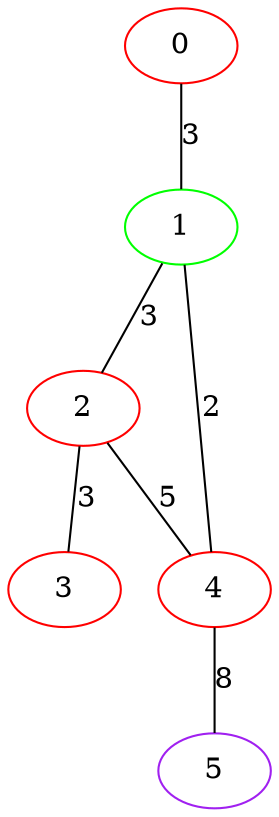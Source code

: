 graph "" {
0 [color=red, weight=1];
1 [color=green, weight=2];
2 [color=red, weight=1];
3 [color=red, weight=1];
4 [color=red, weight=1];
5 [color=purple, weight=4];
0 -- 1  [key=0, label=3];
1 -- 2  [key=0, label=3];
1 -- 4  [key=0, label=2];
2 -- 3  [key=0, label=3];
2 -- 4  [key=0, label=5];
4 -- 5  [key=0, label=8];
}

